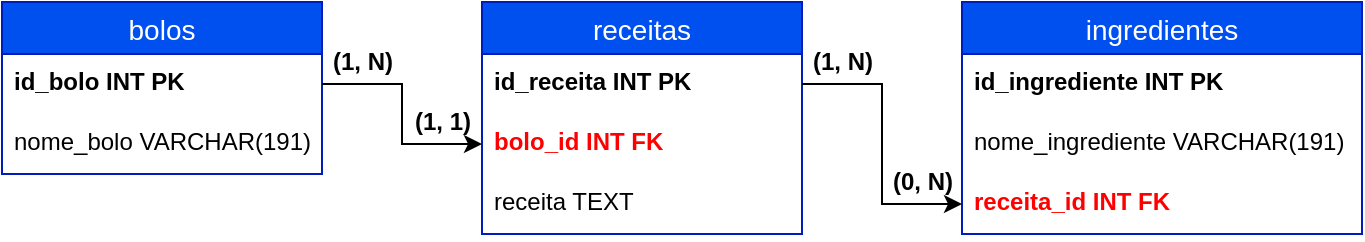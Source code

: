 <mxfile version="14.3.2" type="device"><diagram id="cwAa-yuH2jvuDMvjcmMt" name="Page-1"><mxGraphModel dx="868" dy="482" grid="1" gridSize="10" guides="1" tooltips="1" connect="1" arrows="1" fold="1" page="1" pageScale="1" pageWidth="827" pageHeight="1169" math="0" shadow="0"><root><mxCell id="0"/><mxCell id="1" parent="0"/><mxCell id="WLwwwV6cjUHYq_GmdZqZ-1" value="bolos" style="swimlane;fontStyle=0;childLayout=stackLayout;horizontal=1;startSize=26;horizontalStack=0;resizeParent=1;resizeParentMax=0;resizeLast=0;collapsible=1;marginBottom=0;align=center;fontSize=14;fillColor=#0050ef;strokeColor=#001DBC;fontColor=#ffffff;" parent="1" vertex="1"><mxGeometry x="80" y="120" width="160" height="86" as="geometry"/></mxCell><mxCell id="WLwwwV6cjUHYq_GmdZqZ-2" value="id_bolo INT PK" style="text;strokeColor=none;fillColor=none;spacingLeft=4;spacingRight=4;overflow=hidden;rotatable=0;points=[[0,0.5],[1,0.5]];portConstraint=eastwest;fontSize=12;fontStyle=1" parent="WLwwwV6cjUHYq_GmdZqZ-1" vertex="1"><mxGeometry y="26" width="160" height="30" as="geometry"/></mxCell><mxCell id="WLwwwV6cjUHYq_GmdZqZ-3" value="nome_bolo VARCHAR(191)" style="text;strokeColor=none;fillColor=none;spacingLeft=4;spacingRight=4;overflow=hidden;rotatable=0;points=[[0,0.5],[1,0.5]];portConstraint=eastwest;fontSize=12;" parent="WLwwwV6cjUHYq_GmdZqZ-1" vertex="1"><mxGeometry y="56" width="160" height="30" as="geometry"/></mxCell><mxCell id="WLwwwV6cjUHYq_GmdZqZ-5" value="receitas" style="swimlane;fontStyle=0;childLayout=stackLayout;horizontal=1;startSize=26;horizontalStack=0;resizeParent=1;resizeParentMax=0;resizeLast=0;collapsible=1;marginBottom=0;align=center;fontSize=14;fillColor=#0050ef;strokeColor=#001DBC;fontColor=#ffffff;" parent="1" vertex="1"><mxGeometry x="320" y="120" width="160" height="116" as="geometry"/></mxCell><mxCell id="WLwwwV6cjUHYq_GmdZqZ-6" value="id_receita INT PK" style="text;strokeColor=none;fillColor=none;spacingLeft=4;spacingRight=4;overflow=hidden;rotatable=0;points=[[0,0.5],[1,0.5]];portConstraint=eastwest;fontSize=12;fontStyle=1" parent="WLwwwV6cjUHYq_GmdZqZ-5" vertex="1"><mxGeometry y="26" width="160" height="30" as="geometry"/></mxCell><mxCell id="WLwwwV6cjUHYq_GmdZqZ-7" value="bolo_id INT FK" style="text;strokeColor=none;fillColor=none;spacingLeft=4;spacingRight=4;overflow=hidden;rotatable=0;points=[[0,0.5],[1,0.5]];portConstraint=eastwest;fontSize=12;fontStyle=1;fontColor=#FF0000;" parent="WLwwwV6cjUHYq_GmdZqZ-5" vertex="1"><mxGeometry y="56" width="160" height="30" as="geometry"/></mxCell><mxCell id="WLwwwV6cjUHYq_GmdZqZ-20" value="receita TEXT" style="text;strokeColor=none;fillColor=none;spacingLeft=4;spacingRight=4;overflow=hidden;rotatable=0;points=[[0,0.5],[1,0.5]];portConstraint=eastwest;fontSize=12;" parent="WLwwwV6cjUHYq_GmdZqZ-5" vertex="1"><mxGeometry y="86" width="160" height="30" as="geometry"/></mxCell><mxCell id="WLwwwV6cjUHYq_GmdZqZ-9" value="ingredientes" style="swimlane;fontStyle=0;childLayout=stackLayout;horizontal=1;startSize=26;horizontalStack=0;resizeParent=1;resizeParentMax=0;resizeLast=0;collapsible=1;marginBottom=0;align=center;fontSize=14;fillColor=#0050ef;strokeColor=#001DBC;fontColor=#ffffff;" parent="1" vertex="1"><mxGeometry x="560" y="120" width="200" height="116" as="geometry"/></mxCell><mxCell id="WLwwwV6cjUHYq_GmdZqZ-10" value="id_ingrediente INT PK" style="text;strokeColor=none;fillColor=none;spacingLeft=4;spacingRight=4;overflow=hidden;rotatable=0;points=[[0,0.5],[1,0.5]];portConstraint=eastwest;fontSize=12;fontStyle=1" parent="WLwwwV6cjUHYq_GmdZqZ-9" vertex="1"><mxGeometry y="26" width="200" height="30" as="geometry"/></mxCell><mxCell id="WLwwwV6cjUHYq_GmdZqZ-11" value="nome_ingrediente VARCHAR(191)" style="text;strokeColor=none;fillColor=none;spacingLeft=4;spacingRight=4;overflow=hidden;rotatable=0;points=[[0,0.5],[1,0.5]];portConstraint=eastwest;fontSize=12;" parent="WLwwwV6cjUHYq_GmdZqZ-9" vertex="1"><mxGeometry y="56" width="200" height="30" as="geometry"/></mxCell><mxCell id="YzG6lEL0sk-CShhBm47Y-1" value="receita_id INT FK" style="text;strokeColor=none;fillColor=none;spacingLeft=4;spacingRight=4;overflow=hidden;rotatable=0;points=[[0,0.5],[1,0.5]];portConstraint=eastwest;fontSize=12;fontColor=#FF0000;fontStyle=1" vertex="1" parent="WLwwwV6cjUHYq_GmdZqZ-9"><mxGeometry y="86" width="200" height="30" as="geometry"/></mxCell><mxCell id="WLwwwV6cjUHYq_GmdZqZ-14" style="edgeStyle=orthogonalEdgeStyle;rounded=0;orthogonalLoop=1;jettySize=auto;html=1;exitX=1;exitY=0.5;exitDx=0;exitDy=0;" parent="1" source="WLwwwV6cjUHYq_GmdZqZ-2" target="WLwwwV6cjUHYq_GmdZqZ-7" edge="1"><mxGeometry relative="1" as="geometry"/></mxCell><mxCell id="YzG6lEL0sk-CShhBm47Y-2" style="edgeStyle=orthogonalEdgeStyle;rounded=0;orthogonalLoop=1;jettySize=auto;html=1;exitX=1;exitY=0.5;exitDx=0;exitDy=0;" edge="1" parent="1" source="WLwwwV6cjUHYq_GmdZqZ-6" target="YzG6lEL0sk-CShhBm47Y-1"><mxGeometry relative="1" as="geometry"/></mxCell><mxCell id="YzG6lEL0sk-CShhBm47Y-3" value="&lt;font color=&quot;#000000&quot;&gt;(1, N)&lt;/font&gt;" style="text;html=1;align=center;verticalAlign=middle;resizable=0;points=[];autosize=1;fontColor=#FF0000;fontStyle=1" vertex="1" parent="1"><mxGeometry x="235" y="140" width="50" height="20" as="geometry"/></mxCell><mxCell id="YzG6lEL0sk-CShhBm47Y-4" value="(1, 1)" style="text;html=1;align=center;verticalAlign=middle;resizable=0;points=[];autosize=1;fontStyle=1" vertex="1" parent="1"><mxGeometry x="280" y="170" width="40" height="20" as="geometry"/></mxCell><mxCell id="YzG6lEL0sk-CShhBm47Y-6" value="(1, N)" style="text;html=1;align=center;verticalAlign=middle;resizable=0;points=[];autosize=1;fontColor=#000000;fontStyle=1" vertex="1" parent="1"><mxGeometry x="475" y="140" width="50" height="20" as="geometry"/></mxCell><mxCell id="YzG6lEL0sk-CShhBm47Y-7" value="(0, N)" style="text;html=1;align=center;verticalAlign=middle;resizable=0;points=[];autosize=1;fontColor=#000000;fontStyle=1" vertex="1" parent="1"><mxGeometry x="515" y="200" width="50" height="20" as="geometry"/></mxCell></root></mxGraphModel></diagram></mxfile>